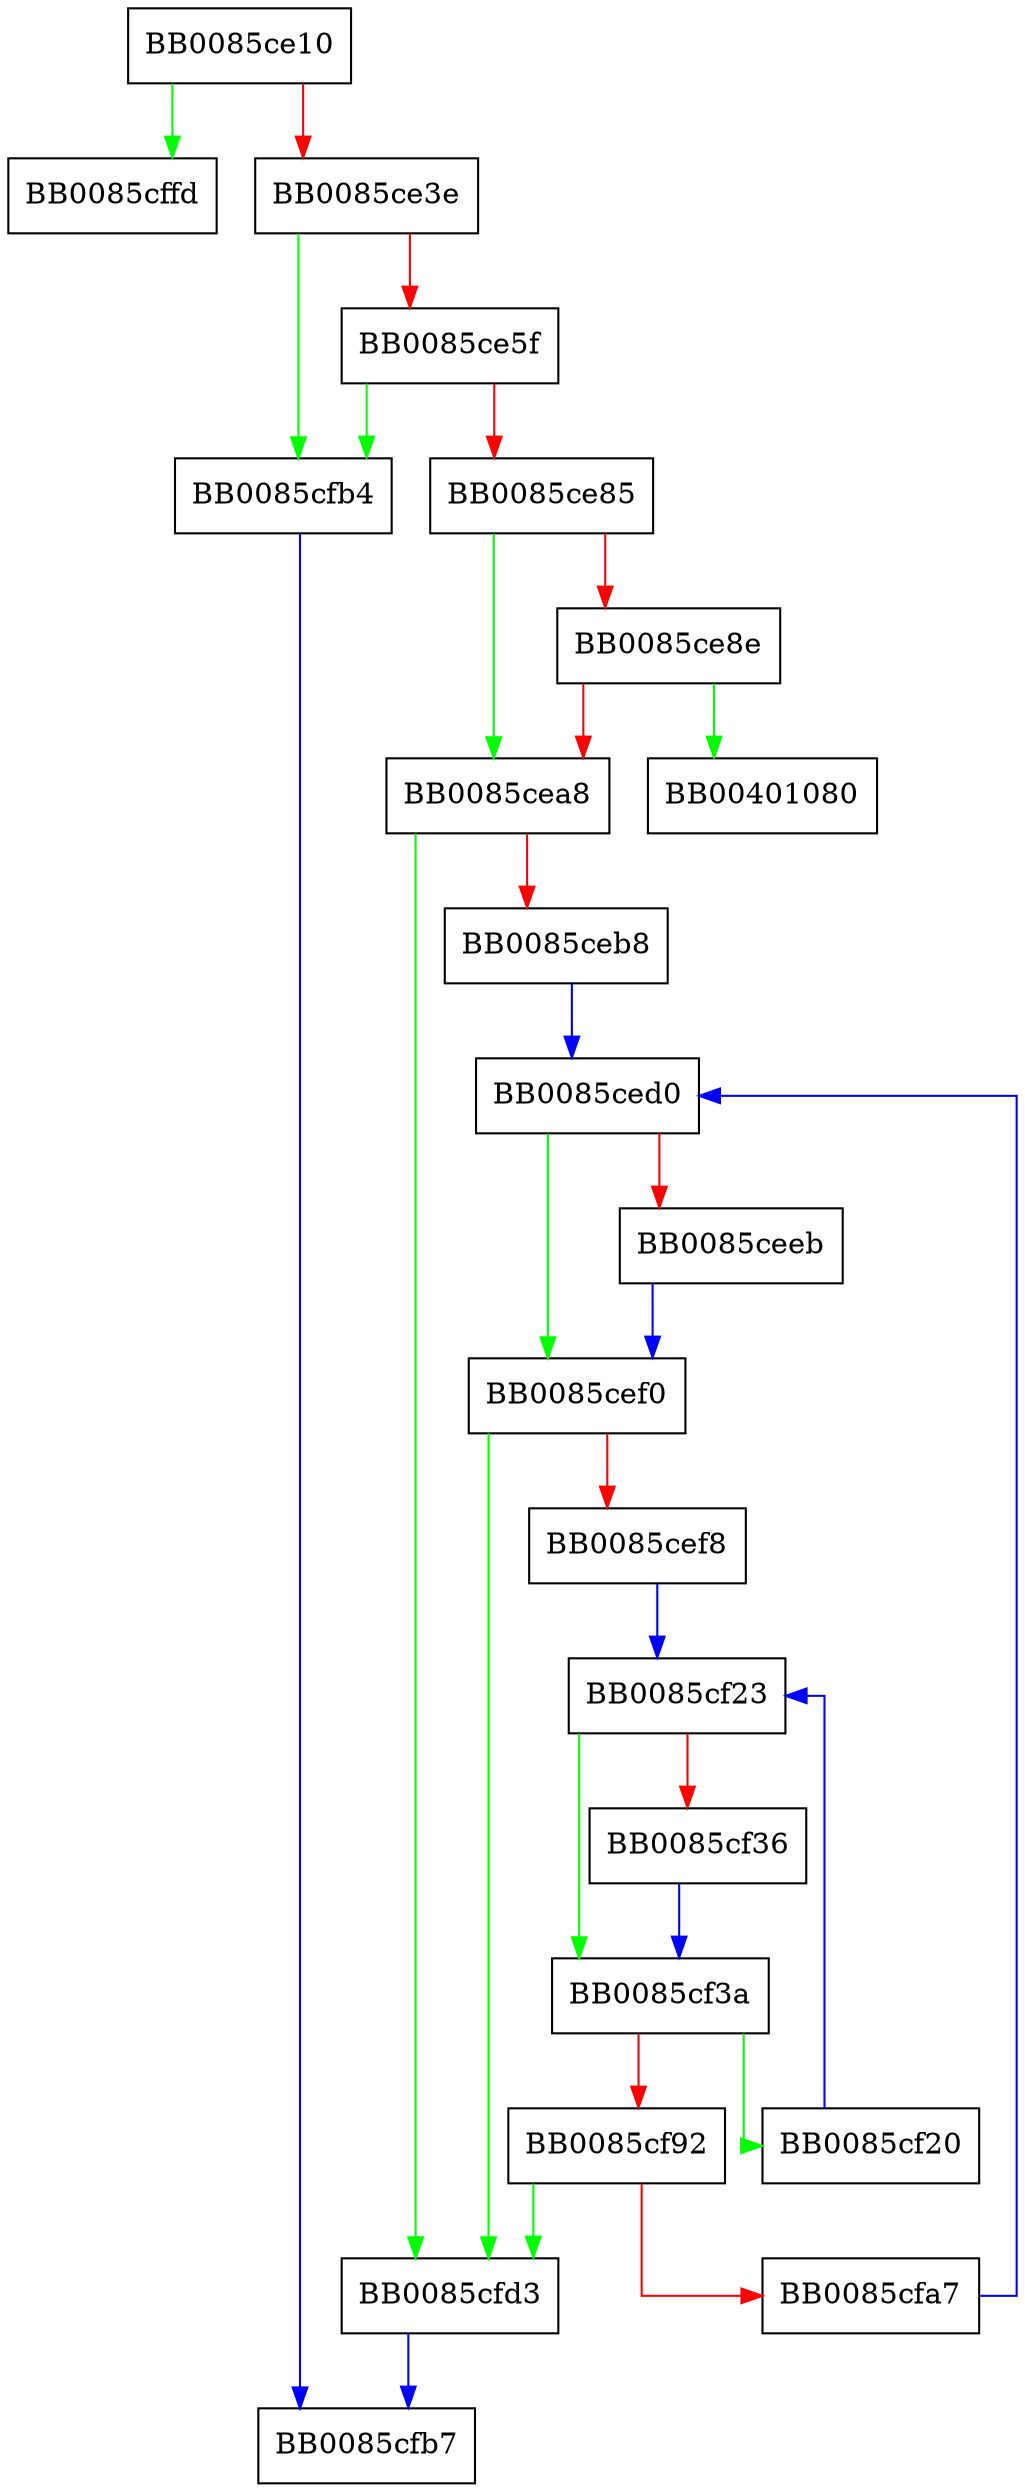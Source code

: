 digraph BN_GF2m_mod_mul_arr {
  node [shape="box"];
  graph [splines=ortho];
  BB0085ce10 -> BB0085cffd [color="green"];
  BB0085ce10 -> BB0085ce3e [color="red"];
  BB0085ce3e -> BB0085cfb4 [color="green"];
  BB0085ce3e -> BB0085ce5f [color="red"];
  BB0085ce5f -> BB0085cfb4 [color="green"];
  BB0085ce5f -> BB0085ce85 [color="red"];
  BB0085ce85 -> BB0085cea8 [color="green"];
  BB0085ce85 -> BB0085ce8e [color="red"];
  BB0085ce8e -> BB00401080 [color="green"];
  BB0085ce8e -> BB0085cea8 [color="red"];
  BB0085cea8 -> BB0085cfd3 [color="green"];
  BB0085cea8 -> BB0085ceb8 [color="red"];
  BB0085ceb8 -> BB0085ced0 [color="blue"];
  BB0085ced0 -> BB0085cef0 [color="green"];
  BB0085ced0 -> BB0085ceeb [color="red"];
  BB0085ceeb -> BB0085cef0 [color="blue"];
  BB0085cef0 -> BB0085cfd3 [color="green"];
  BB0085cef0 -> BB0085cef8 [color="red"];
  BB0085cef8 -> BB0085cf23 [color="blue"];
  BB0085cf20 -> BB0085cf23 [color="blue"];
  BB0085cf23 -> BB0085cf3a [color="green"];
  BB0085cf23 -> BB0085cf36 [color="red"];
  BB0085cf36 -> BB0085cf3a [color="blue"];
  BB0085cf3a -> BB0085cf20 [color="green"];
  BB0085cf3a -> BB0085cf92 [color="red"];
  BB0085cf92 -> BB0085cfd3 [color="green"];
  BB0085cf92 -> BB0085cfa7 [color="red"];
  BB0085cfa7 -> BB0085ced0 [color="blue"];
  BB0085cfb4 -> BB0085cfb7 [color="blue"];
  BB0085cfd3 -> BB0085cfb7 [color="blue"];
}